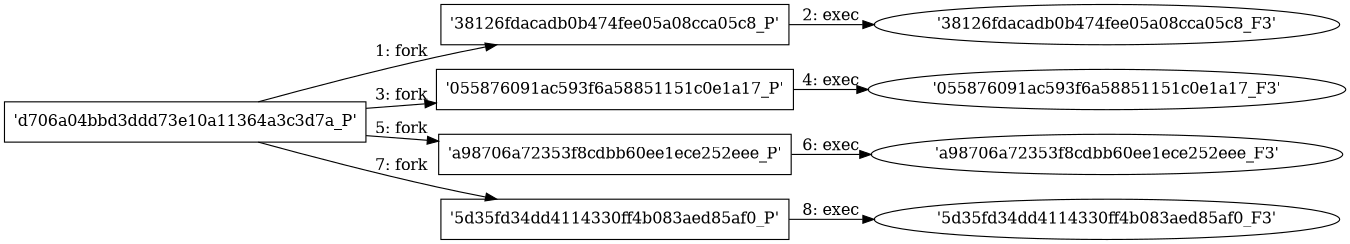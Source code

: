 digraph "D:\Learning\Paper\apt\基于CTI的攻击预警\Dataset\攻击图\ASGfromALLCTI\Microsoft Patch Tuesday for March 2022 — Snort rules and prominent vulnerabilities.dot" {
rankdir="LR"
size="9"
fixedsize="false"
splines="true"
nodesep=0.3
ranksep=0
fontsize=10
overlap="scalexy"
engine= "neato"
	"'d706a04bbd3ddd73e10a11364a3c3d7a_P'" [node_type=Process shape=box]
	"'38126fdacadb0b474fee05a08cca05c8_P'" [node_type=Process shape=box]
	"'d706a04bbd3ddd73e10a11364a3c3d7a_P'" -> "'38126fdacadb0b474fee05a08cca05c8_P'" [label="1: fork"]
	"'38126fdacadb0b474fee05a08cca05c8_P'" [node_type=Process shape=box]
	"'38126fdacadb0b474fee05a08cca05c8_F3'" [node_type=File shape=ellipse]
	"'38126fdacadb0b474fee05a08cca05c8_P'" -> "'38126fdacadb0b474fee05a08cca05c8_F3'" [label="2: exec"]
	"'d706a04bbd3ddd73e10a11364a3c3d7a_P'" [node_type=Process shape=box]
	"'055876091ac593f6a58851151c0e1a17_P'" [node_type=Process shape=box]
	"'d706a04bbd3ddd73e10a11364a3c3d7a_P'" -> "'055876091ac593f6a58851151c0e1a17_P'" [label="3: fork"]
	"'055876091ac593f6a58851151c0e1a17_P'" [node_type=Process shape=box]
	"'055876091ac593f6a58851151c0e1a17_F3'" [node_type=File shape=ellipse]
	"'055876091ac593f6a58851151c0e1a17_P'" -> "'055876091ac593f6a58851151c0e1a17_F3'" [label="4: exec"]
	"'d706a04bbd3ddd73e10a11364a3c3d7a_P'" [node_type=Process shape=box]
	"'a98706a72353f8cdbb60ee1ece252eee_P'" [node_type=Process shape=box]
	"'d706a04bbd3ddd73e10a11364a3c3d7a_P'" -> "'a98706a72353f8cdbb60ee1ece252eee_P'" [label="5: fork"]
	"'a98706a72353f8cdbb60ee1ece252eee_P'" [node_type=Process shape=box]
	"'a98706a72353f8cdbb60ee1ece252eee_F3'" [node_type=File shape=ellipse]
	"'a98706a72353f8cdbb60ee1ece252eee_P'" -> "'a98706a72353f8cdbb60ee1ece252eee_F3'" [label="6: exec"]
	"'d706a04bbd3ddd73e10a11364a3c3d7a_P'" [node_type=Process shape=box]
	"'5d35fd34dd4114330ff4b083aed85af0_P'" [node_type=Process shape=box]
	"'d706a04bbd3ddd73e10a11364a3c3d7a_P'" -> "'5d35fd34dd4114330ff4b083aed85af0_P'" [label="7: fork"]
	"'5d35fd34dd4114330ff4b083aed85af0_P'" [node_type=Process shape=box]
	"'5d35fd34dd4114330ff4b083aed85af0_F3'" [node_type=File shape=ellipse]
	"'5d35fd34dd4114330ff4b083aed85af0_P'" -> "'5d35fd34dd4114330ff4b083aed85af0_F3'" [label="8: exec"]
}
